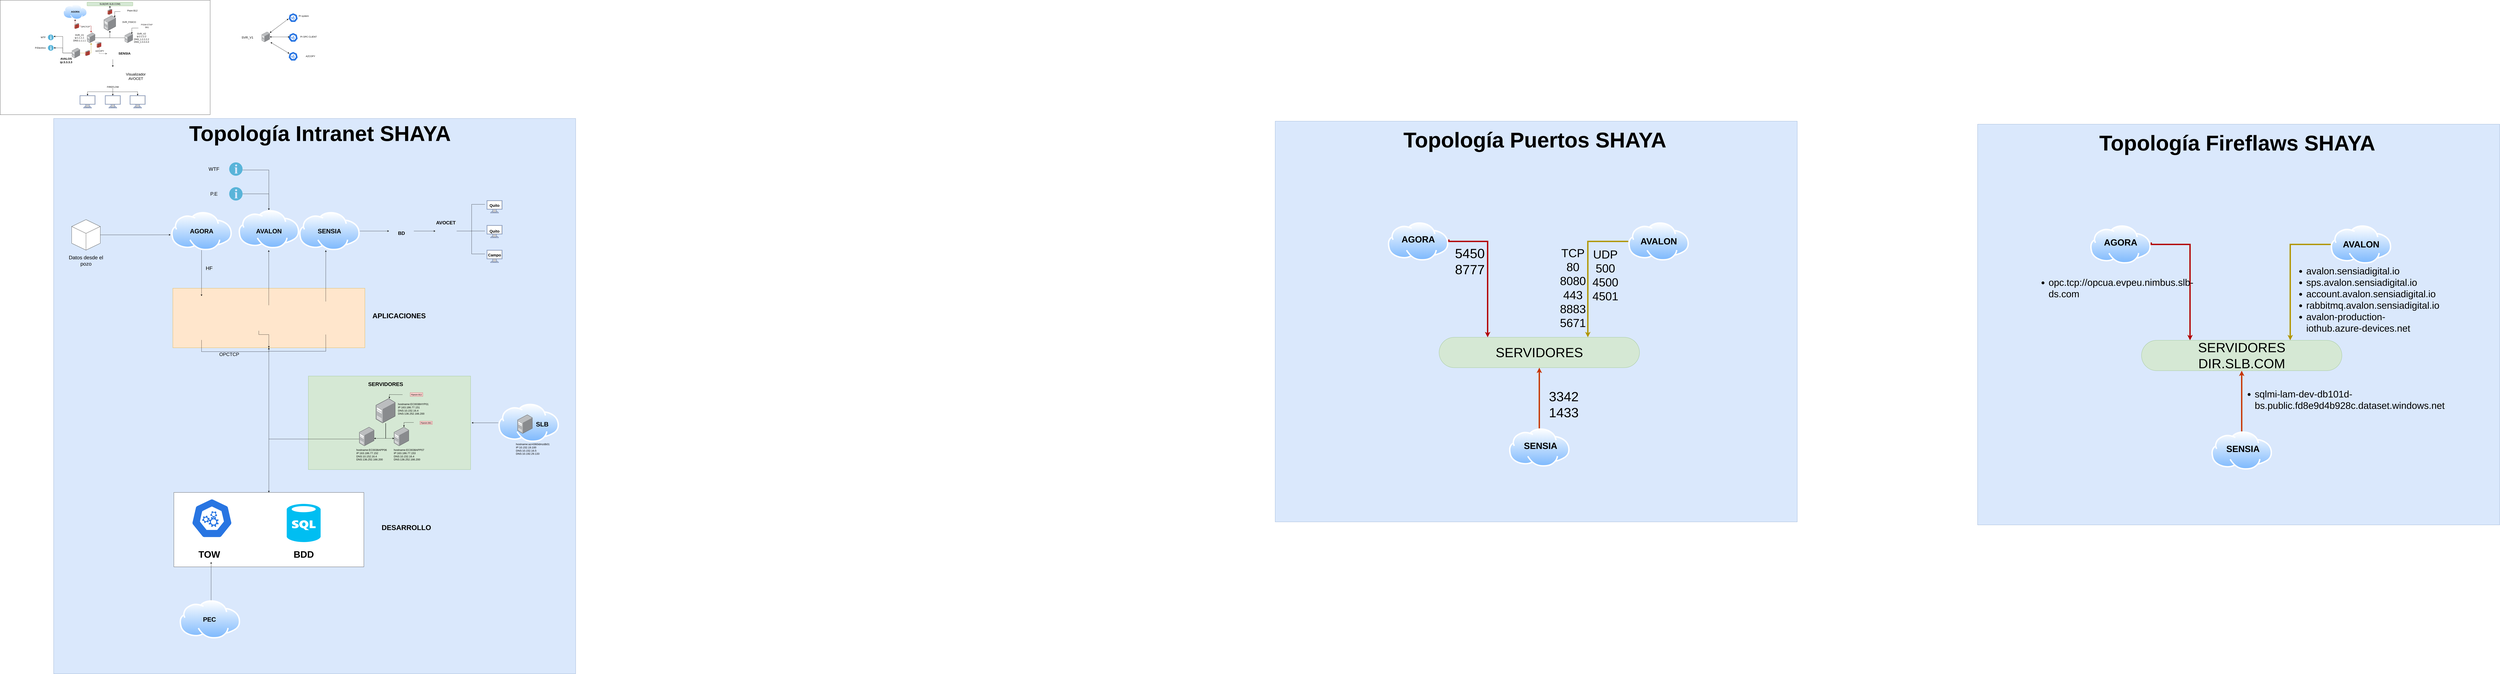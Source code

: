 <mxfile version="26.0.5">
  <diagram name="Page-1" id="am8pxdbbcNvz-yb-qvFi">
    <mxGraphModel dx="2246" dy="1306" grid="1" gridSize="10" guides="1" tooltips="1" connect="1" arrows="1" fold="1" page="1" pageScale="1" pageWidth="3300" pageHeight="4681" math="0" shadow="0">
      <root>
        <mxCell id="0" />
        <mxCell id="1" parent="0" />
        <mxCell id="OW2uP8YpIRxtxsNKAFUY-72" value="" style="whiteSpace=wrap;html=1;" parent="1" vertex="1">
          <mxGeometry x="10" y="10" width="1100" height="600" as="geometry" />
        </mxCell>
        <mxCell id="OW2uP8YpIRxtxsNKAFUY-74" value="SLB(DIR.SLB.COM)" style="rounded=1;whiteSpace=wrap;html=1;fillColor=#d5e8d4;strokeColor=#82b366;" parent="1" vertex="1">
          <mxGeometry x="465" y="20" width="240" height="20" as="geometry" />
        </mxCell>
        <mxCell id="OW2uP8YpIRxtxsNKAFUY-75" value="" style="edgeStyle=orthogonalEdgeStyle;rounded=0;orthogonalLoop=1;jettySize=auto;html=1;" parent="1" source="OW2uP8YpIRxtxsNKAFUY-76" target="OW2uP8YpIRxtxsNKAFUY-74" edge="1">
          <mxGeometry relative="1" as="geometry" />
        </mxCell>
        <mxCell id="OW2uP8YpIRxtxsNKAFUY-76" value="" style="image;points=[];aspect=fixed;html=1;align=center;shadow=0;dashed=0;image=img/lib/allied_telesis/computer_and_terminals/Server_Desktop.svg;" parent="1" vertex="1">
          <mxGeometry x="553" y="90" width="63.11" height="80" as="geometry" />
        </mxCell>
        <mxCell id="OW2uP8YpIRxtxsNKAFUY-77" value="SVR_FISICO" style="text;html=1;align=center;verticalAlign=middle;resizable=0;points=[];autosize=1;strokeColor=none;fillColor=none;" parent="1" vertex="1">
          <mxGeometry x="640" y="110" width="90" height="30" as="geometry" />
        </mxCell>
        <mxCell id="OW2uP8YpIRxtxsNKAFUY-78" value="" style="edgeStyle=orthogonalEdgeStyle;rounded=0;orthogonalLoop=1;jettySize=auto;html=1;" parent="1" source="OW2uP8YpIRxtxsNKAFUY-79" target="OW2uP8YpIRxtxsNKAFUY-76" edge="1">
          <mxGeometry relative="1" as="geometry" />
        </mxCell>
        <mxCell id="OW2uP8YpIRxtxsNKAFUY-79" value="" style="image;points=[];aspect=fixed;html=1;align=center;shadow=0;dashed=0;image=img/lib/allied_telesis/computer_and_terminals/Server_Desktop.svg;" parent="1" vertex="1">
          <mxGeometry x="662.4" y="180" width="42.6" height="54" as="geometry" />
        </mxCell>
        <mxCell id="OW2uP8YpIRxtxsNKAFUY-80" value="" style="edgeStyle=orthogonalEdgeStyle;rounded=0;orthogonalLoop=1;jettySize=auto;html=1;" parent="1" source="OW2uP8YpIRxtxsNKAFUY-84" target="OW2uP8YpIRxtxsNKAFUY-76" edge="1">
          <mxGeometry relative="1" as="geometry" />
        </mxCell>
        <mxCell id="OW2uP8YpIRxtxsNKAFUY-81" style="edgeStyle=orthogonalEdgeStyle;rounded=0;orthogonalLoop=1;jettySize=auto;html=1;entryX=0;entryY=0.5;entryDx=0;entryDy=0;fillColor=#f5f5f5;gradientColor=#b3b3b3;strokeColor=#666666;" parent="1" source="OW2uP8YpIRxtxsNKAFUY-84" target="OW2uP8YpIRxtxsNKAFUY-95" edge="1">
          <mxGeometry relative="1" as="geometry">
            <Array as="points">
              <mxPoint x="529" y="230" />
              <mxPoint x="529" y="290" />
            </Array>
          </mxGeometry>
        </mxCell>
        <mxCell id="OW2uP8YpIRxtxsNKAFUY-82" value="AZCOPY" style="edgeLabel;html=1;align=center;verticalAlign=middle;resizable=0;points=[];" parent="OW2uP8YpIRxtxsNKAFUY-81" vertex="1" connectable="0">
          <mxGeometry x="0.042" y="2" relative="1" as="geometry">
            <mxPoint y="3" as="offset" />
          </mxGeometry>
        </mxCell>
        <mxCell id="OW2uP8YpIRxtxsNKAFUY-83" style="edgeStyle=orthogonalEdgeStyle;rounded=0;orthogonalLoop=1;jettySize=auto;html=1;entryX=0.5;entryY=1;entryDx=0;entryDy=0;fontColor=light-dark(#f11e1e, #ededed);" parent="1" source="OW2uP8YpIRxtxsNKAFUY-84" target="OW2uP8YpIRxtxsNKAFUY-89" edge="1">
          <mxGeometry relative="1" as="geometry" />
        </mxCell>
        <mxCell id="OW2uP8YpIRxtxsNKAFUY-84" value="" style="image;points=[];aspect=fixed;html=1;align=center;shadow=0;dashed=0;image=img/lib/allied_telesis/computer_and_terminals/Server_Desktop.svg;direction=east;" parent="1" vertex="1">
          <mxGeometry x="465" y="180" width="42.6" height="54" as="geometry" />
        </mxCell>
        <mxCell id="OW2uP8YpIRxtxsNKAFUY-85" value="SVR_V1&lt;div&gt;ip:1.1.1.1&lt;/div&gt;&lt;div&gt;DNS:1.1.1.1&lt;/div&gt;" style="text;html=1;align=center;verticalAlign=middle;resizable=0;points=[];autosize=1;strokeColor=none;fillColor=none;" parent="1" vertex="1">
          <mxGeometry x="380.32" y="177" width="90" height="60" as="geometry" />
        </mxCell>
        <mxCell id="OW2uP8YpIRxtxsNKAFUY-86" value="SVR_V2&lt;div&gt;ip:2.2.2.2&lt;/div&gt;&lt;div&gt;DNS_1:2.2.2.2&lt;/div&gt;&lt;div&gt;DNS_1:3.3.3.3&lt;/div&gt;" style="text;html=1;align=center;verticalAlign=middle;resizable=0;points=[];autosize=1;strokeColor=none;fillColor=none;" parent="1" vertex="1">
          <mxGeometry x="700" y="172" width="100" height="70" as="geometry" />
        </mxCell>
        <mxCell id="OW2uP8YpIRxtxsNKAFUY-87" value="" style="edgeStyle=orthogonalEdgeStyle;rounded=0;orthogonalLoop=1;jettySize=auto;html=1;fillColor=#e51400;strokeColor=#B20000;" parent="1" source="OW2uP8YpIRxtxsNKAFUY-89" target="OW2uP8YpIRxtxsNKAFUY-84" edge="1">
          <mxGeometry relative="1" as="geometry" />
        </mxCell>
        <mxCell id="OW2uP8YpIRxtxsNKAFUY-88" value="OPCTCP" style="edgeLabel;html=1;align=center;verticalAlign=middle;resizable=0;points=[];" parent="OW2uP8YpIRxtxsNKAFUY-87" vertex="1" connectable="0">
          <mxGeometry x="0.145" y="-4" relative="1" as="geometry">
            <mxPoint as="offset" />
          </mxGeometry>
        </mxCell>
        <mxCell id="OW2uP8YpIRxtxsNKAFUY-89" value="&lt;div&gt;&lt;br&gt;&lt;/div&gt;" style="image;aspect=fixed;perimeter=ellipsePerimeter;html=1;align=center;shadow=0;dashed=0;spacingTop=3;image=img/lib/active_directory/internet_cloud.svg;" parent="1" vertex="1">
          <mxGeometry x="340" y="31.25" width="125" height="78.75" as="geometry" />
        </mxCell>
        <mxCell id="OW2uP8YpIRxtxsNKAFUY-90" value="&lt;b&gt;AGORA&lt;/b&gt;" style="text;html=1;align=center;verticalAlign=middle;resizable=0;points=[];autosize=1;strokeColor=none;fillColor=none;" parent="1" vertex="1">
          <mxGeometry x="367.5" y="55.63" width="70" height="30" as="geometry" />
        </mxCell>
        <mxCell id="OW2uP8YpIRxtxsNKAFUY-91" style="edgeStyle=orthogonalEdgeStyle;rounded=0;orthogonalLoop=1;jettySize=auto;html=1;fillColor=#e3c800;strokeColor=#B09500;" parent="1" source="OW2uP8YpIRxtxsNKAFUY-92" target="OW2uP8YpIRxtxsNKAFUY-84" edge="1">
          <mxGeometry relative="1" as="geometry" />
        </mxCell>
        <mxCell id="OW2uP8YpIRxtxsNKAFUY-92" value="" style="image;points=[];aspect=fixed;html=1;align=center;shadow=0;dashed=0;image=img/lib/allied_telesis/computer_and_terminals/Server_Desktop.svg;direction=east;" parent="1" vertex="1">
          <mxGeometry x="385.63" y="260" width="42.6" height="54" as="geometry" />
        </mxCell>
        <mxCell id="OW2uP8YpIRxtxsNKAFUY-93" value="AVALOS&lt;div&gt;ip:3.3.3.3&lt;/div&gt;" style="text;html=1;align=center;verticalAlign=middle;resizable=0;points=[];autosize=1;strokeColor=none;fillColor=none;fontSize=15;fontStyle=1" parent="1" vertex="1">
          <mxGeometry x="310" y="300" width="90" height="50" as="geometry" />
        </mxCell>
        <mxCell id="OW2uP8YpIRxtxsNKAFUY-94" value="" style="edgeStyle=orthogonalEdgeStyle;rounded=0;orthogonalLoop=1;jettySize=auto;html=1;" parent="1" source="OW2uP8YpIRxtxsNKAFUY-95" target="OW2uP8YpIRxtxsNKAFUY-98" edge="1">
          <mxGeometry relative="1" as="geometry" />
        </mxCell>
        <mxCell id="OW2uP8YpIRxtxsNKAFUY-95" value="" style="shape=image;html=1;verticalAlign=top;verticalLabelPosition=bottom;labelBackgroundColor=#ffffff;imageAspect=0;aspect=fixed;image=https://cdn2.iconfinder.com/data/icons/whcompare-isometric-web-hosting-servers/50/database-128.png" parent="1" vertex="1">
          <mxGeometry x="570" y="260" width="60" height="60" as="geometry" />
        </mxCell>
        <mxCell id="OW2uP8YpIRxtxsNKAFUY-96" value="" style="edgeStyle=orthogonalEdgeStyle;rounded=0;orthogonalLoop=1;jettySize=auto;html=1;" parent="1" source="OW2uP8YpIRxtxsNKAFUY-98" target="OW2uP8YpIRxtxsNKAFUY-101" edge="1">
          <mxGeometry relative="1" as="geometry" />
        </mxCell>
        <mxCell id="OW2uP8YpIRxtxsNKAFUY-97" style="edgeStyle=orthogonalEdgeStyle;rounded=0;orthogonalLoop=1;jettySize=auto;html=1;exitX=0.5;exitY=1;exitDx=0;exitDy=0;" parent="1" source="OW2uP8YpIRxtxsNKAFUY-98" target="OW2uP8YpIRxtxsNKAFUY-100" edge="1">
          <mxGeometry relative="1" as="geometry" />
        </mxCell>
        <mxCell id="OW2uP8YpIRxtxsNKAFUY-98" value="" style="shape=image;html=1;verticalAlign=top;verticalLabelPosition=bottom;labelBackgroundColor=#ffffff;imageAspect=0;aspect=fixed;image=https://cdn4.iconfinder.com/data/icons/48-bubbles/48/24.TV-128.png;dashed=1;" parent="1" vertex="1">
          <mxGeometry x="545" y="360" width="110" height="110" as="geometry" />
        </mxCell>
        <mxCell id="OW2uP8YpIRxtxsNKAFUY-99" value="&lt;font style=&quot;font-size: 19px;&quot;&gt;Visualizador&lt;br&gt;AVOCET&lt;/font&gt;" style="text;html=1;align=center;verticalAlign=middle;resizable=0;points=[];autosize=1;strokeColor=none;fillColor=none;" parent="1" vertex="1">
          <mxGeometry x="655" y="380" width="130" height="60" as="geometry" />
        </mxCell>
        <mxCell id="OW2uP8YpIRxtxsNKAFUY-100" value="" style="fontColor=#0066CC;verticalAlign=top;verticalLabelPosition=bottom;labelPosition=center;align=center;html=1;outlineConnect=0;fillColor=#CCCCCC;strokeColor=#6881B3;gradientColor=none;gradientDirection=north;strokeWidth=2;shape=mxgraph.networks.monitor;" parent="1" vertex="1">
          <mxGeometry x="427.6" y="510" width="80" height="65" as="geometry" />
        </mxCell>
        <mxCell id="OW2uP8YpIRxtxsNKAFUY-101" value="" style="fontColor=#0066CC;verticalAlign=top;verticalLabelPosition=bottom;labelPosition=center;align=center;html=1;outlineConnect=0;fillColor=#CCCCCC;strokeColor=#6881B3;gradientColor=none;gradientDirection=north;strokeWidth=2;shape=mxgraph.networks.monitor;" parent="1" vertex="1">
          <mxGeometry x="560" y="510" width="80" height="65" as="geometry" />
        </mxCell>
        <mxCell id="OW2uP8YpIRxtxsNKAFUY-102" value="" style="fontColor=#0066CC;verticalAlign=top;verticalLabelPosition=bottom;labelPosition=center;align=center;html=1;outlineConnect=0;fillColor=#CCCCCC;strokeColor=#6881B3;gradientColor=none;gradientDirection=north;strokeWidth=2;shape=mxgraph.networks.monitor;" parent="1" vertex="1">
          <mxGeometry x="690" y="510" width="80" height="65" as="geometry" />
        </mxCell>
        <mxCell id="OW2uP8YpIRxtxsNKAFUY-103" style="edgeStyle=orthogonalEdgeStyle;rounded=0;orthogonalLoop=1;jettySize=auto;html=1;entryX=0.5;entryY=0;entryDx=0;entryDy=0;entryPerimeter=0;" parent="1" target="OW2uP8YpIRxtxsNKAFUY-102" edge="1">
          <mxGeometry relative="1" as="geometry">
            <mxPoint x="600" y="490" as="sourcePoint" />
          </mxGeometry>
        </mxCell>
        <mxCell id="OW2uP8YpIRxtxsNKAFUY-104" value="SENSIA" style="text;html=1;align=center;verticalAlign=middle;resizable=0;points=[];autosize=1;strokeColor=none;fillColor=none;fontSize=17;fontStyle=1" parent="1" vertex="1">
          <mxGeometry x="616.11" y="275" width="90" height="30" as="geometry" />
        </mxCell>
        <mxCell id="OW2uP8YpIRxtxsNKAFUY-105" value="" style="shape=image;html=1;verticalAlign=top;verticalLabelPosition=bottom;labelBackgroundColor=#ffffff;imageAspect=0;aspect=fixed;image=https://cdn4.iconfinder.com/data/icons/PixeloPhilia_2/PNG/license.png" parent="1" vertex="1">
          <mxGeometry x="640" y="53.63" width="32" height="32" as="geometry" />
        </mxCell>
        <mxCell id="OW2uP8YpIRxtxsNKAFUY-106" style="edgeStyle=orthogonalEdgeStyle;rounded=0;orthogonalLoop=1;jettySize=auto;html=1;entryX=0.903;entryY=0.125;entryDx=0;entryDy=0;entryPerimeter=0;" parent="1" source="OW2uP8YpIRxtxsNKAFUY-105" target="OW2uP8YpIRxtxsNKAFUY-76" edge="1">
          <mxGeometry relative="1" as="geometry" />
        </mxCell>
        <mxCell id="OW2uP8YpIRxtxsNKAFUY-107" value="Pisim B12" style="text;html=1;align=center;verticalAlign=middle;resizable=0;points=[];autosize=1;strokeColor=none;fillColor=none;" parent="1" vertex="1">
          <mxGeometry x="662.4" y="50" width="80" height="30" as="geometry" />
        </mxCell>
        <mxCell id="OW2uP8YpIRxtxsNKAFUY-108" value="" style="shape=image;html=1;verticalAlign=top;verticalLabelPosition=bottom;labelBackgroundColor=#ffffff;imageAspect=0;aspect=fixed;image=https://cdn4.iconfinder.com/data/icons/PixeloPhilia_2/PNG/license.png" parent="1" vertex="1">
          <mxGeometry x="734" y="140" width="32" height="32" as="geometry" />
        </mxCell>
        <mxCell id="OW2uP8YpIRxtxsNKAFUY-109" style="edgeStyle=orthogonalEdgeStyle;rounded=0;orthogonalLoop=1;jettySize=auto;html=1;entryX=0.876;entryY=0.125;entryDx=0;entryDy=0;entryPerimeter=0;" parent="1" source="OW2uP8YpIRxtxsNKAFUY-108" target="OW2uP8YpIRxtxsNKAFUY-79" edge="1">
          <mxGeometry relative="1" as="geometry" />
        </mxCell>
        <mxCell id="OW2uP8YpIRxtxsNKAFUY-110" value="&lt;span lang=&quot;ES-EC&quot; style=&quot;color: rgb(35, 31, 32);&quot;&gt;PISIM ETAP&amp;nbsp;&lt;/span&gt;&lt;div&gt;&lt;span lang=&quot;ES-EC&quot; style=&quot;color: rgb(35, 31, 32);&quot;&gt;B61&lt;/span&gt;&lt;/div&gt;" style="text;html=1;align=center;verticalAlign=middle;resizable=0;points=[];autosize=1;strokeColor=none;fillColor=none;fontSize=11;" parent="1" vertex="1">
          <mxGeometry x="734" y="125.31" width="90" height="40" as="geometry" />
        </mxCell>
        <mxCell id="OW2uP8YpIRxtxsNKAFUY-111" value="" style="image;sketch=0;aspect=fixed;html=1;points=[];align=center;fontSize=12;image=img/lib/mscae/Info.svg;" parent="1" vertex="1">
          <mxGeometry x="260" y="245" width="30" height="30" as="geometry" />
        </mxCell>
        <mxCell id="OW2uP8YpIRxtxsNKAFUY-112" value="" style="image;sketch=0;aspect=fixed;html=1;points=[];align=center;fontSize=12;image=img/lib/mscae/Info.svg;" parent="1" vertex="1">
          <mxGeometry x="260" y="190" width="30" height="30" as="geometry" />
        </mxCell>
        <mxCell id="OW2uP8YpIRxtxsNKAFUY-113" value="WTF" style="text;html=1;align=center;verticalAlign=middle;resizable=0;points=[];autosize=1;strokeColor=none;fillColor=none;" parent="1" vertex="1">
          <mxGeometry x="210" y="190" width="50" height="30" as="geometry" />
        </mxCell>
        <mxCell id="OW2uP8YpIRxtxsNKAFUY-114" value="P.Electrico" style="text;html=1;align=center;verticalAlign=middle;resizable=0;points=[];autosize=1;strokeColor=none;fillColor=none;" parent="1" vertex="1">
          <mxGeometry x="180" y="245" width="80" height="30" as="geometry" />
        </mxCell>
        <mxCell id="OW2uP8YpIRxtxsNKAFUY-115" style="edgeStyle=orthogonalEdgeStyle;rounded=0;orthogonalLoop=1;jettySize=auto;html=1;entryX=1;entryY=0.333;entryDx=0;entryDy=0;entryPerimeter=0;exitX=0.056;exitY=0.494;exitDx=0;exitDy=0;exitPerimeter=0;" parent="1" source="OW2uP8YpIRxtxsNKAFUY-92" target="OW2uP8YpIRxtxsNKAFUY-112" edge="1">
          <mxGeometry relative="1" as="geometry" />
        </mxCell>
        <mxCell id="OW2uP8YpIRxtxsNKAFUY-116" style="edgeStyle=orthogonalEdgeStyle;rounded=0;orthogonalLoop=1;jettySize=auto;html=1;entryX=1.022;entryY=0.5;entryDx=0;entryDy=0;entryPerimeter=0;" parent="1" source="OW2uP8YpIRxtxsNKAFUY-92" target="OW2uP8YpIRxtxsNKAFUY-111" edge="1">
          <mxGeometry relative="1" as="geometry" />
        </mxCell>
        <mxCell id="OW2uP8YpIRxtxsNKAFUY-123" value="" style="image;html=1;image=img/lib/clip_art/networking/Firewall_02_128x128.png" parent="1" vertex="1">
          <mxGeometry x="567.28" y="55.63" width="34.56" height="30.63" as="geometry" />
        </mxCell>
        <mxCell id="OW2uP8YpIRxtxsNKAFUY-125" value="" style="image;html=1;image=img/lib/clip_art/networking/Firewall_02_128x128.png" parent="1" vertex="1">
          <mxGeometry x="393.67" y="130" width="34.56" height="30.63" as="geometry" />
        </mxCell>
        <mxCell id="OW2uP8YpIRxtxsNKAFUY-126" value="" style="image;html=1;image=img/lib/clip_art/networking/Firewall_02_128x128.png" parent="1" vertex="1">
          <mxGeometry x="510.44" y="229.37" width="34.56" height="30.63" as="geometry" />
        </mxCell>
        <mxCell id="OW2uP8YpIRxtxsNKAFUY-127" value="" style="image;html=1;image=img/lib/clip_art/networking/Firewall_02_128x128.png" parent="1" vertex="1">
          <mxGeometry x="450.32" y="271.68" width="34.56" height="30.63" as="geometry" />
        </mxCell>
        <mxCell id="OW2uP8YpIRxtxsNKAFUY-136" value="" style="image;points=[];aspect=fixed;html=1;align=center;shadow=0;dashed=0;image=img/lib/allied_telesis/computer_and_terminals/Server_Desktop.svg;direction=east;" parent="1" vertex="1">
          <mxGeometry x="1380" y="175.37" width="42.6" height="54" as="geometry" />
        </mxCell>
        <mxCell id="OW2uP8YpIRxtxsNKAFUY-138" value="" style="aspect=fixed;sketch=0;html=1;dashed=0;whitespace=wrap;verticalLabelPosition=bottom;verticalAlign=top;fillColor=#2875E2;strokeColor=#ffffff;points=[[0.005,0.63,0],[0.1,0.2,0],[0.9,0.2,0],[0.5,0,0],[0.995,0.63,0],[0.72,0.99,0],[0.5,1,0],[0.28,0.99,0]];shape=mxgraph.kubernetes.icon2;prIcon=api" parent="1" vertex="1">
          <mxGeometry x="1520" y="77.31" width="50" height="48" as="geometry" />
        </mxCell>
        <mxCell id="OW2uP8YpIRxtxsNKAFUY-139" value="" style="aspect=fixed;sketch=0;html=1;dashed=0;whitespace=wrap;verticalLabelPosition=bottom;verticalAlign=top;fillColor=#2875E2;strokeColor=#ffffff;points=[[0.005,0.63,0],[0.1,0.2,0],[0.9,0.2,0],[0.5,0,0],[0.995,0.63,0],[0.72,0.99,0],[0.5,1,0],[0.28,0.99,0]];shape=mxgraph.kubernetes.icon2;prIcon=api" parent="1" vertex="1">
          <mxGeometry x="1520" y="181" width="50" height="48" as="geometry" />
        </mxCell>
        <mxCell id="OW2uP8YpIRxtxsNKAFUY-140" value="" style="aspect=fixed;sketch=0;html=1;dashed=0;whitespace=wrap;verticalLabelPosition=bottom;verticalAlign=top;fillColor=#2875E2;strokeColor=#ffffff;points=[[0.005,0.63,0],[0.1,0.2,0],[0.9,0.2,0],[0.5,0,0],[0.995,0.63,0],[0.72,0.99,0],[0.5,1,0],[0.28,0.99,0]];shape=mxgraph.kubernetes.icon2;prIcon=api" parent="1" vertex="1">
          <mxGeometry x="1520" y="280" width="50" height="48" as="geometry" />
        </mxCell>
        <mxCell id="OW2uP8YpIRxtxsNKAFUY-141" value="" style="endArrow=classic;startArrow=classic;html=1;rounded=0;entryX=0.005;entryY=0.63;entryDx=0;entryDy=0;entryPerimeter=0;" parent="1" target="OW2uP8YpIRxtxsNKAFUY-138" edge="1">
          <mxGeometry width="50" height="50" relative="1" as="geometry">
            <mxPoint x="1422.6" y="181" as="sourcePoint" />
            <mxPoint x="1472.6" y="131" as="targetPoint" />
          </mxGeometry>
        </mxCell>
        <mxCell id="OW2uP8YpIRxtxsNKAFUY-142" value="" style="endArrow=classic;startArrow=classic;html=1;rounded=0;entryX=0.13;entryY=0.452;entryDx=0;entryDy=0;entryPerimeter=0;" parent="1" source="OW2uP8YpIRxtxsNKAFUY-136" target="OW2uP8YpIRxtxsNKAFUY-139" edge="1">
          <mxGeometry width="50" height="50" relative="1" as="geometry">
            <mxPoint x="1432.6" y="191" as="sourcePoint" />
            <mxPoint x="1530" y="118" as="targetPoint" />
          </mxGeometry>
        </mxCell>
        <mxCell id="OW2uP8YpIRxtxsNKAFUY-143" value="" style="endArrow=classic;startArrow=classic;html=1;rounded=0;entryX=0.1;entryY=0.2;entryDx=0;entryDy=0;entryPerimeter=0;exitX=1.088;exitY=1.024;exitDx=0;exitDy=0;exitPerimeter=0;" parent="1" source="OW2uP8YpIRxtxsNKAFUY-136" target="OW2uP8YpIRxtxsNKAFUY-140" edge="1">
          <mxGeometry width="50" height="50" relative="1" as="geometry">
            <mxPoint x="1433" y="212" as="sourcePoint" />
            <mxPoint x="1537" y="213" as="targetPoint" />
            <Array as="points" />
          </mxGeometry>
        </mxCell>
        <mxCell id="OW2uP8YpIRxtxsNKAFUY-144" value="PI system" style="text;html=1;align=center;verticalAlign=middle;resizable=0;points=[];autosize=1;strokeColor=none;fillColor=none;" parent="1" vertex="1">
          <mxGeometry x="1560" y="78" width="80" height="30" as="geometry" />
        </mxCell>
        <mxCell id="OW2uP8YpIRxtxsNKAFUY-145" value="PI OPC CLIENT" style="text;html=1;align=center;verticalAlign=middle;resizable=0;points=[];autosize=1;strokeColor=none;fillColor=none;" parent="1" vertex="1">
          <mxGeometry x="1570" y="187.37" width="110" height="30" as="geometry" />
        </mxCell>
        <mxCell id="OW2uP8YpIRxtxsNKAFUY-146" value="AZCOPY" style="text;html=1;align=center;verticalAlign=middle;resizable=0;points=[];autosize=1;strokeColor=none;fillColor=none;" parent="1" vertex="1">
          <mxGeometry x="1600" y="289" width="70" height="30" as="geometry" />
        </mxCell>
        <mxCell id="OW2uP8YpIRxtxsNKAFUY-147" value="&lt;font style=&quot;font-size: 16px;&quot;&gt;SVR_V1&lt;/font&gt;" style="text;html=1;align=center;verticalAlign=middle;resizable=0;points=[];autosize=1;strokeColor=none;fillColor=none;" parent="1" vertex="1">
          <mxGeometry x="1265" y="190" width="80" height="30" as="geometry" />
        </mxCell>
        <mxCell id="OW2uP8YpIRxtxsNKAFUY-148" value="FIREFLOW" style="text;html=1;align=center;verticalAlign=middle;resizable=0;points=[];autosize=1;strokeColor=none;fillColor=none;" parent="1" vertex="1">
          <mxGeometry x="555" y="450" width="90" height="30" as="geometry" />
        </mxCell>
        <mxCell id="-UCid0gCiVKbw2vanVbq-74" value="" style="whiteSpace=wrap;html=1;fillColor=#dae8fc;strokeColor=#6c8ebf;" parent="1" vertex="1">
          <mxGeometry x="290" y="630" width="2735.12" height="2910" as="geometry" />
        </mxCell>
        <mxCell id="-UCid0gCiVKbw2vanVbq-75" value="" style="whiteSpace=wrap;html=1;fillColor=#d5e8d4;strokeColor=#82b366;" parent="1" vertex="1">
          <mxGeometry x="1624.53" y="1980.01" width="850" height="490" as="geometry" />
        </mxCell>
        <mxCell id="-UCid0gCiVKbw2vanVbq-76" value="SERVIDORES" style="text;html=1;align=center;verticalAlign=middle;resizable=0;points=[];autosize=1;strokeColor=none;fillColor=none;fontSize=28;fontStyle=1" parent="1" vertex="1">
          <mxGeometry x="1924.05" y="1996.71" width="210" height="50" as="geometry" />
        </mxCell>
        <mxCell id="-UCid0gCiVKbw2vanVbq-77" style="edgeStyle=orthogonalEdgeStyle;rounded=0;orthogonalLoop=1;jettySize=auto;html=1;entryX=0.992;entryY=0.592;entryDx=0;entryDy=0;entryPerimeter=0;" parent="1" target="-UCid0gCiVKbw2vanVbq-81" edge="1">
          <mxGeometry relative="1" as="geometry">
            <mxPoint x="2030.14" y="2226.71" as="sourcePoint" />
            <mxPoint x="1970.173" y="2303.61" as="targetPoint" />
            <Array as="points">
              <mxPoint x="2030.05" y="2306.71" />
              <mxPoint x="1969.05" y="2306.71" />
            </Array>
          </mxGeometry>
        </mxCell>
        <mxCell id="-UCid0gCiVKbw2vanVbq-78" value="" style="image;points=[];aspect=fixed;html=1;align=center;shadow=0;dashed=0;image=img/lib/allied_telesis/computer_and_terminals/Server_Desktop.svg;" parent="1" vertex="1">
          <mxGeometry x="1977.77" y="2096.71" width="102.56" height="130" as="geometry" />
        </mxCell>
        <mxCell id="-UCid0gCiVKbw2vanVbq-79" style="edgeStyle=orthogonalEdgeStyle;rounded=0;orthogonalLoop=1;jettySize=auto;html=1;" parent="1" source="-UCid0gCiVKbw2vanVbq-81" target="-UCid0gCiVKbw2vanVbq-94" edge="1">
          <mxGeometry relative="1" as="geometry">
            <Array as="points">
              <mxPoint x="1417.53" y="2310" />
            </Array>
          </mxGeometry>
        </mxCell>
        <mxCell id="-UCid0gCiVKbw2vanVbq-80" style="edgeStyle=orthogonalEdgeStyle;rounded=0;orthogonalLoop=1;jettySize=auto;html=1;entryX=0.5;entryY=0;entryDx=0;entryDy=0;" parent="1" source="-UCid0gCiVKbw2vanVbq-81" target="-UCid0gCiVKbw2vanVbq-124" edge="1">
          <mxGeometry relative="1" as="geometry">
            <Array as="points">
              <mxPoint x="1418" y="2310" />
            </Array>
          </mxGeometry>
        </mxCell>
        <mxCell id="-UCid0gCiVKbw2vanVbq-81" value="" style="image;points=[];aspect=fixed;html=1;align=center;shadow=0;dashed=0;image=img/lib/allied_telesis/computer_and_terminals/Server_Desktop.svg;" parent="1" vertex="1">
          <mxGeometry x="1890.73" y="2246.71" width="78.89" height="100" as="geometry" />
        </mxCell>
        <mxCell id="-UCid0gCiVKbw2vanVbq-82" value="" style="image;points=[];aspect=fixed;html=1;align=center;shadow=0;dashed=0;image=img/lib/allied_telesis/computer_and_terminals/Server_Desktop.svg;" parent="1" vertex="1">
          <mxGeometry x="2072.73" y="2246.71" width="78.89" height="100" as="geometry" />
        </mxCell>
        <mxCell id="-UCid0gCiVKbw2vanVbq-84" value="hostname:EC0038APP06&lt;div&gt;IP:163.186.77.152&lt;/div&gt;&lt;div&gt;DNS:10.152.16.4&lt;/div&gt;&lt;div&gt;DNS:136.252.166.200&lt;/div&gt;" style="text;html=1;align=left;verticalAlign=middle;whiteSpace=wrap;rounded=0;fontSize=14;" parent="1" vertex="1">
          <mxGeometry x="1874.49" y="2376.71" width="60" height="30" as="geometry" />
        </mxCell>
        <mxCell id="-UCid0gCiVKbw2vanVbq-85" value="hostname:EC0038APP07&lt;div&gt;IP:163.186.77.153&lt;/div&gt;&lt;div&gt;DNS:10.152.16.4&lt;/div&gt;&lt;div&gt;DNS:136.252.166.200&lt;/div&gt;" style="text;html=1;align=left;verticalAlign=middle;whiteSpace=wrap;rounded=0;fontSize=14;" parent="1" vertex="1">
          <mxGeometry x="2070.16" y="2376.71" width="60" height="30" as="geometry" />
        </mxCell>
        <mxCell id="-UCid0gCiVKbw2vanVbq-86" value="hostname:EC0038HYP01&lt;div&gt;IP:163.186.77.151&lt;/div&gt;&lt;div&gt;DNS:10.152.16.4&lt;/div&gt;&lt;div&gt;DNS:136.252.166.200&lt;/div&gt;" style="text;html=1;align=left;verticalAlign=middle;whiteSpace=wrap;rounded=0;fontSize=14;strokeWidth=20;" parent="1" vertex="1">
          <mxGeometry x="2091.62" y="2136.71" width="60" height="30" as="geometry" />
        </mxCell>
        <mxCell id="-UCid0gCiVKbw2vanVbq-87" style="edgeStyle=orthogonalEdgeStyle;rounded=0;orthogonalLoop=1;jettySize=auto;html=1;" parent="1" source="-UCid0gCiVKbw2vanVbq-78" edge="1">
          <mxGeometry relative="1" as="geometry">
            <mxPoint x="2074.05" y="2306.71" as="targetPoint" />
            <Array as="points">
              <mxPoint x="2028.77" y="2306.71" />
            </Array>
          </mxGeometry>
        </mxCell>
        <mxCell id="-UCid0gCiVKbw2vanVbq-88" value="" style="shape=image;verticalLabelPosition=bottom;labelBackgroundColor=default;verticalAlign=top;aspect=fixed;imageAspect=0;image=https://www.petroleumsoftwares.com/wp-content/uploads/edd/2020/07/Schlumberger-PIPESIM-e1594941745297.png;" parent="1" vertex="1">
          <mxGeometry x="2176.65" y="2206.71" width="32.4" height="33.18" as="geometry" />
        </mxCell>
        <mxCell id="-UCid0gCiVKbw2vanVbq-89" value="" style="shape=image;verticalLabelPosition=bottom;labelBackgroundColor=default;verticalAlign=top;aspect=fixed;imageAspect=0;image=https://www.petroleumsoftwares.com/wp-content/uploads/edd/2020/07/Schlumberger-PIPESIM-e1594941745297.png;" parent="1" vertex="1">
          <mxGeometry x="2118.05" y="2056.71" width="40" height="40.96" as="geometry" />
        </mxCell>
        <mxCell id="-UCid0gCiVKbw2vanVbq-90" style="edgeStyle=orthogonalEdgeStyle;rounded=0;orthogonalLoop=1;jettySize=auto;html=1;entryX=0.695;entryY=0.007;entryDx=0;entryDy=0;entryPerimeter=0;" parent="1" source="-UCid0gCiVKbw2vanVbq-89" target="-UCid0gCiVKbw2vanVbq-78" edge="1">
          <mxGeometry relative="1" as="geometry" />
        </mxCell>
        <mxCell id="-UCid0gCiVKbw2vanVbq-91" style="edgeStyle=orthogonalEdgeStyle;rounded=0;orthogonalLoop=1;jettySize=auto;html=1;entryX=0.669;entryY=0.002;entryDx=0;entryDy=0;entryPerimeter=0;" parent="1" source="-UCid0gCiVKbw2vanVbq-88" target="-UCid0gCiVKbw2vanVbq-82" edge="1">
          <mxGeometry relative="1" as="geometry" />
        </mxCell>
        <mxCell id="-UCid0gCiVKbw2vanVbq-92" value="Pipesim B61" style="text;html=1;align=center;verticalAlign=middle;whiteSpace=wrap;rounded=0;fontSize=10;fillColor=#f8cecc;strokeColor=#b85450;" parent="1" vertex="1">
          <mxGeometry x="2209.05" y="2216.71" width="65" height="16.59" as="geometry" />
        </mxCell>
        <mxCell id="-UCid0gCiVKbw2vanVbq-93" value="Pipesim B12" style="text;html=1;align=center;verticalAlign=middle;whiteSpace=wrap;rounded=0;fontSize=10;fillColor=#f8cecc;strokeColor=#b85450;" parent="1" vertex="1">
          <mxGeometry x="2158.05" y="2066.71" width="66" height="20" as="geometry" />
        </mxCell>
        <mxCell id="-UCid0gCiVKbw2vanVbq-94" value="" style="whiteSpace=wrap;html=1;fillColor=#ffe6cc;strokeColor=#d79b00;" parent="1" vertex="1">
          <mxGeometry x="914.53" y="1520" width="1006.14" height="311.59" as="geometry" />
        </mxCell>
        <mxCell id="-UCid0gCiVKbw2vanVbq-95" style="edgeStyle=orthogonalEdgeStyle;rounded=0;orthogonalLoop=1;jettySize=auto;html=1;entryX=0.5;entryY=1;entryDx=0;entryDy=0;exitX=0.5;exitY=1;exitDx=0;exitDy=0;" parent="1" source="-UCid0gCiVKbw2vanVbq-96" target="-UCid0gCiVKbw2vanVbq-94" edge="1">
          <mxGeometry relative="1" as="geometry">
            <Array as="points">
              <mxPoint x="1064.53" y="1852" />
              <mxPoint x="1417.53" y="1852" />
            </Array>
          </mxGeometry>
        </mxCell>
        <mxCell id="-UCid0gCiVKbw2vanVbq-96" value="" style="shape=image;verticalLabelPosition=bottom;labelBackgroundColor=default;verticalAlign=top;aspect=fixed;imageAspect=0;image=https://signalx.ca/wp-content/uploads/2024/06/PISystem-Logo-3.png;" parent="1" vertex="1">
          <mxGeometry x="949.88" y="1560.8" width="230" height="230" as="geometry" />
        </mxCell>
        <mxCell id="-UCid0gCiVKbw2vanVbq-97" style="edgeStyle=orthogonalEdgeStyle;rounded=0;orthogonalLoop=1;jettySize=auto;html=1;exitX=0.5;exitY=1;exitDx=0;exitDy=0;" parent="1" source="-UCid0gCiVKbw2vanVbq-99" target="-UCid0gCiVKbw2vanVbq-94" edge="1">
          <mxGeometry relative="1" as="geometry" />
        </mxCell>
        <mxCell id="-UCid0gCiVKbw2vanVbq-98" style="edgeStyle=orthogonalEdgeStyle;rounded=0;orthogonalLoop=1;jettySize=auto;html=1;exitX=0.5;exitY=0;exitDx=0;exitDy=0;" parent="1" edge="1">
          <mxGeometry relative="1" as="geometry">
            <mxPoint x="1417" y="1320" as="targetPoint" />
            <mxPoint x="1417.18" y="1609.03" as="sourcePoint" />
            <Array as="points">
              <mxPoint x="1416.83" y="1450" />
              <mxPoint x="1416.83" y="1450" />
            </Array>
          </mxGeometry>
        </mxCell>
        <mxCell id="-UCid0gCiVKbw2vanVbq-99" value="" style="shape=image;verticalLabelPosition=bottom;labelBackgroundColor=default;verticalAlign=top;aspect=fixed;imageAspect=0;image=https://images.squarespace-cdn.com/content/v1/5f620200c392b43a63d7a05a/1605883703919-MRLUC145HZR4S76SIC2L/Mitacron-OSI-Soft-Partner.png;" parent="1" vertex="1">
          <mxGeometry x="1194.88" y="1609.03" width="340" height="133.53" as="geometry" />
        </mxCell>
        <mxCell id="-UCid0gCiVKbw2vanVbq-100" value="" style="shape=image;verticalLabelPosition=bottom;labelBackgroundColor=default;verticalAlign=top;aspect=fixed;imageAspect=0;image=https://miro.medium.com/v2/resize:fit:1400/1*FriGb1N8R13TLIZd6FQgDA.jpeg;" parent="1" vertex="1">
          <mxGeometry x="1561.88" y="1589.3" width="307.55" height="173" as="geometry" />
        </mxCell>
        <mxCell id="-UCid0gCiVKbw2vanVbq-101" style="edgeStyle=orthogonalEdgeStyle;rounded=0;orthogonalLoop=1;jettySize=auto;html=1;entryX=0.5;entryY=0;entryDx=0;entryDy=0;" parent="1" source="-UCid0gCiVKbw2vanVbq-102" target="-UCid0gCiVKbw2vanVbq-96" edge="1">
          <mxGeometry relative="1" as="geometry" />
        </mxCell>
        <mxCell id="-UCid0gCiVKbw2vanVbq-102" value="&lt;div&gt;&lt;br&gt;&lt;/div&gt;" style="image;aspect=fixed;perimeter=ellipsePerimeter;html=1;align=center;shadow=0;dashed=0;spacingTop=3;image=img/lib/active_directory/internet_cloud.svg;" parent="1" vertex="1">
          <mxGeometry x="906.15" y="1120" width="317.46" height="200" as="geometry" />
        </mxCell>
        <mxCell id="-UCid0gCiVKbw2vanVbq-103" value="AGORA" style="text;html=1;align=center;verticalAlign=middle;resizable=0;points=[];autosize=1;strokeColor=none;fillColor=none;fontSize=33;fontStyle=1" parent="1" vertex="1">
          <mxGeometry x="994.88" y="1195" width="140" height="50" as="geometry" />
        </mxCell>
        <mxCell id="-UCid0gCiVKbw2vanVbq-104" value="" style="html=1;whiteSpace=wrap;shape=isoCube2;backgroundOutline=1;isoAngle=15;" parent="1" vertex="1">
          <mxGeometry x="384.53" y="1160" width="150" height="160" as="geometry" />
        </mxCell>
        <mxCell id="-UCid0gCiVKbw2vanVbq-105" value="Datos desde el pozo" style="text;html=1;align=center;verticalAlign=middle;whiteSpace=wrap;rounded=0;fontSize=27;" parent="1" vertex="1">
          <mxGeometry x="340" y="1360" width="239.05" height="30" as="geometry" />
        </mxCell>
        <mxCell id="-UCid0gCiVKbw2vanVbq-106" style="edgeStyle=orthogonalEdgeStyle;rounded=0;orthogonalLoop=1;jettySize=auto;html=1;entryX=-0.011;entryY=0.599;entryDx=0;entryDy=0;entryPerimeter=0;" parent="1" source="-UCid0gCiVKbw2vanVbq-104" target="-UCid0gCiVKbw2vanVbq-102" edge="1">
          <mxGeometry relative="1" as="geometry" />
        </mxCell>
        <mxCell id="-UCid0gCiVKbw2vanVbq-107" value="HF" style="text;html=1;align=center;verticalAlign=middle;whiteSpace=wrap;rounded=0;fontSize=27;" parent="1" vertex="1">
          <mxGeometry x="1074.53" y="1400" width="60" height="30" as="geometry" />
        </mxCell>
        <mxCell id="-UCid0gCiVKbw2vanVbq-108" value="OPCTCP" style="text;html=1;align=center;verticalAlign=middle;whiteSpace=wrap;rounded=0;fontSize=25;" parent="1" vertex="1">
          <mxGeometry x="1179.88" y="1850" width="60" height="30" as="geometry" />
        </mxCell>
        <mxCell id="-UCid0gCiVKbw2vanVbq-109" style="edgeStyle=orthogonalEdgeStyle;rounded=0;orthogonalLoop=1;jettySize=auto;html=1;exitX=0.5;exitY=1;exitDx=0;exitDy=0;" parent="1" source="-UCid0gCiVKbw2vanVbq-94" target="-UCid0gCiVKbw2vanVbq-94" edge="1">
          <mxGeometry relative="1" as="geometry" />
        </mxCell>
        <mxCell id="-UCid0gCiVKbw2vanVbq-110" value="APLICACIONES" style="text;html=1;align=center;verticalAlign=middle;whiteSpace=wrap;rounded=0;fontSize=37;fontStyle=1" parent="1" vertex="1">
          <mxGeometry x="2070.16" y="1650" width="60" height="30" as="geometry" />
        </mxCell>
        <mxCell id="-UCid0gCiVKbw2vanVbq-111" value="&lt;div&gt;&lt;br&gt;&lt;/div&gt;" style="image;aspect=fixed;perimeter=ellipsePerimeter;html=1;align=center;shadow=0;dashed=0;spacingTop=3;image=img/lib/active_directory/internet_cloud.svg;" parent="1" vertex="1">
          <mxGeometry x="1258.87" y="1110" width="317.46" height="200" as="geometry" />
        </mxCell>
        <mxCell id="-UCid0gCiVKbw2vanVbq-112" value="AVALON" style="text;html=1;align=center;verticalAlign=middle;whiteSpace=wrap;rounded=0;fontSize=33;fontStyle=1" parent="1" vertex="1">
          <mxGeometry x="1387.6" y="1205" width="60" height="30" as="geometry" />
        </mxCell>
        <mxCell id="-UCid0gCiVKbw2vanVbq-113" style="edgeStyle=orthogonalEdgeStyle;rounded=0;orthogonalLoop=1;jettySize=auto;html=1;entryX=0.5;entryY=0;entryDx=0;entryDy=0;" parent="1" source="-UCid0gCiVKbw2vanVbq-114" target="-UCid0gCiVKbw2vanVbq-111" edge="1">
          <mxGeometry relative="1" as="geometry">
            <mxPoint x="1420" y="1030" as="targetPoint" />
            <Array as="points">
              <mxPoint x="1418" y="900" />
            </Array>
          </mxGeometry>
        </mxCell>
        <mxCell id="-UCid0gCiVKbw2vanVbq-114" value="" style="image;sketch=0;aspect=fixed;html=1;points=[];align=center;fontSize=12;image=img/lib/mscae/Info.svg;" parent="1" vertex="1">
          <mxGeometry x="1209.88" y="860" width="70" height="70" as="geometry" />
        </mxCell>
        <mxCell id="-UCid0gCiVKbw2vanVbq-115" style="edgeStyle=orthogonalEdgeStyle;rounded=0;orthogonalLoop=1;jettySize=auto;html=1;entryX=0.5;entryY=0;entryDx=0;entryDy=0;" parent="1" source="-UCid0gCiVKbw2vanVbq-116" target="-UCid0gCiVKbw2vanVbq-111" edge="1">
          <mxGeometry relative="1" as="geometry">
            <Array as="points">
              <mxPoint x="1418" y="1025" />
            </Array>
          </mxGeometry>
        </mxCell>
        <mxCell id="-UCid0gCiVKbw2vanVbq-116" value="" style="image;sketch=0;aspect=fixed;html=1;points=[];align=center;fontSize=12;image=img/lib/mscae/Info.svg;" parent="1" vertex="1">
          <mxGeometry x="1209.88" y="990" width="70" height="70" as="geometry" />
        </mxCell>
        <mxCell id="-UCid0gCiVKbw2vanVbq-117" value="WTF" style="text;html=1;align=center;verticalAlign=middle;whiteSpace=wrap;rounded=0;fontSize=26;" parent="1" vertex="1">
          <mxGeometry x="1100" y="880" width="60" height="30" as="geometry" />
        </mxCell>
        <mxCell id="-UCid0gCiVKbw2vanVbq-118" value="P.E" style="text;html=1;align=center;verticalAlign=middle;whiteSpace=wrap;rounded=0;fontSize=26;" parent="1" vertex="1">
          <mxGeometry x="1100" y="1010" width="60" height="30" as="geometry" />
        </mxCell>
        <mxCell id="-UCid0gCiVKbw2vanVbq-119" value="" style="shape=image;html=1;verticalAlign=top;verticalLabelPosition=bottom;labelBackgroundColor=#ffffff;imageAspect=0;aspect=fixed;image=https://cdn2.iconfinder.com/data/icons/whcompare-isometric-web-hosting-servers/50/database-128.png" parent="1" vertex="1">
          <mxGeometry x="2047.17" y="1155" width="130" height="130" as="geometry" />
        </mxCell>
        <mxCell id="-UCid0gCiVKbw2vanVbq-120" value="" style="shape=image;html=1;verticalAlign=top;verticalLabelPosition=bottom;labelBackgroundColor=#ffffff;imageAspect=0;aspect=fixed;image=https://cdn4.iconfinder.com/data/icons/48-bubbles/48/24.TV-128.png;dashed=1;" parent="1" vertex="1">
          <mxGeometry x="2290" y="1170" width="110" height="110" as="geometry" />
        </mxCell>
        <mxCell id="-UCid0gCiVKbw2vanVbq-121" value="BD" style="text;html=1;align=center;verticalAlign=middle;whiteSpace=wrap;rounded=0;fontSize=25;fontStyle=1" parent="1" vertex="1">
          <mxGeometry x="2083.69" y="1215" width="56.95" height="30" as="geometry" />
        </mxCell>
        <mxCell id="-UCid0gCiVKbw2vanVbq-122" value="AVOCET" style="text;html=1;align=center;verticalAlign=middle;whiteSpace=wrap;rounded=0;fontSize=25;fontStyle=1" parent="1" vertex="1">
          <mxGeometry x="2315" y="1160" width="60" height="30" as="geometry" />
        </mxCell>
        <mxCell id="-UCid0gCiVKbw2vanVbq-123" value="" style="endArrow=none;html=1;rounded=0;exitX=0.5;exitY=1;exitDx=0;exitDy=0;" parent="1" source="-UCid0gCiVKbw2vanVbq-100" edge="1">
          <mxGeometry width="50" height="50" relative="1" as="geometry">
            <mxPoint x="1450" y="1870" as="sourcePoint" />
            <mxPoint x="1418" y="1850" as="targetPoint" />
            <Array as="points">
              <mxPoint x="1716" y="1850" />
              <mxPoint x="1530" y="1850" />
            </Array>
          </mxGeometry>
        </mxCell>
        <mxCell id="-UCid0gCiVKbw2vanVbq-124" value="" style="whiteSpace=wrap;html=1;" parent="1" vertex="1">
          <mxGeometry x="919.87" y="2590" width="995.47" height="390" as="geometry" />
        </mxCell>
        <mxCell id="-UCid0gCiVKbw2vanVbq-125" value="DESARROLLO" style="text;html=1;align=center;verticalAlign=middle;whiteSpace=wrap;rounded=0;fontSize=37;fontStyle=1" parent="1" vertex="1">
          <mxGeometry x="2108.05" y="2760" width="60" height="30" as="geometry" />
        </mxCell>
        <mxCell id="-UCid0gCiVKbw2vanVbq-126" value="&lt;div&gt;&lt;br&gt;&lt;/div&gt;" style="image;aspect=fixed;perimeter=ellipsePerimeter;html=1;align=center;shadow=0;dashed=0;spacingTop=3;image=img/lib/active_directory/internet_cloud.svg;" parent="1" vertex="1">
          <mxGeometry x="949.88" y="3155" width="317.46" height="200" as="geometry" />
        </mxCell>
        <mxCell id="-UCid0gCiVKbw2vanVbq-127" value="PEC" style="text;html=1;align=center;verticalAlign=middle;resizable=0;points=[];autosize=1;strokeColor=none;fillColor=none;fontSize=33;fontStyle=1" parent="1" vertex="1">
          <mxGeometry x="1060.53" y="3230" width="90" height="50" as="geometry" />
        </mxCell>
        <mxCell id="-UCid0gCiVKbw2vanVbq-128" value="" style="aspect=fixed;sketch=0;html=1;dashed=0;whitespace=wrap;verticalLabelPosition=bottom;verticalAlign=top;fillColor=#2875E2;strokeColor=#ffffff;points=[[0.005,0.63,0],[0.1,0.2,0],[0.9,0.2,0],[0.5,0,0],[0.995,0.63,0],[0.72,0.99,0],[0.5,1,0],[0.28,0.99,0]];shape=mxgraph.kubernetes.icon2;prIcon=api" parent="1" vertex="1">
          <mxGeometry x="1009.88" y="2620" width="218.75" height="210" as="geometry" />
        </mxCell>
        <mxCell id="-UCid0gCiVKbw2vanVbq-129" value="TOW" style="text;html=1;align=center;verticalAlign=middle;resizable=0;points=[];autosize=1;strokeColor=none;fillColor=none;fontSize=49;fontStyle=1" parent="1" vertex="1">
          <mxGeometry x="1034.53" y="2880" width="140" height="70" as="geometry" />
        </mxCell>
        <mxCell id="-UCid0gCiVKbw2vanVbq-130" style="edgeStyle=orthogonalEdgeStyle;rounded=0;orthogonalLoop=1;jettySize=auto;html=1;entryX=0.576;entryY=1.063;entryDx=0;entryDy=0;entryPerimeter=0;" parent="1" source="-UCid0gCiVKbw2vanVbq-126" target="-UCid0gCiVKbw2vanVbq-129" edge="1">
          <mxGeometry relative="1" as="geometry">
            <Array as="points">
              <mxPoint x="1115" y="3110" />
              <mxPoint x="1115" y="3110" />
            </Array>
          </mxGeometry>
        </mxCell>
        <mxCell id="-UCid0gCiVKbw2vanVbq-131" style="edgeStyle=orthogonalEdgeStyle;rounded=0;orthogonalLoop=1;jettySize=auto;html=1;entryX=0;entryY=0.5;entryDx=0;entryDy=0;" parent="1" source="-UCid0gCiVKbw2vanVbq-132" target="-UCid0gCiVKbw2vanVbq-119" edge="1">
          <mxGeometry relative="1" as="geometry" />
        </mxCell>
        <mxCell id="-UCid0gCiVKbw2vanVbq-132" value="&lt;div&gt;&lt;br&gt;&lt;/div&gt;" style="image;aspect=fixed;perimeter=ellipsePerimeter;html=1;align=center;shadow=0;dashed=0;spacingTop=3;image=img/lib/active_directory/internet_cloud.svg;" parent="1" vertex="1">
          <mxGeometry x="1576.33" y="1120" width="317.46" height="200" as="geometry" />
        </mxCell>
        <mxCell id="-UCid0gCiVKbw2vanVbq-133" style="edgeStyle=orthogonalEdgeStyle;rounded=0;orthogonalLoop=1;jettySize=auto;html=1;entryX=0.44;entryY=1.002;entryDx=0;entryDy=0;entryPerimeter=0;" parent="1" source="-UCid0gCiVKbw2vanVbq-100" target="-UCid0gCiVKbw2vanVbq-132" edge="1">
          <mxGeometry relative="1" as="geometry" />
        </mxCell>
        <mxCell id="-UCid0gCiVKbw2vanVbq-134" value="SENSIA" style="text;html=1;align=center;verticalAlign=middle;whiteSpace=wrap;rounded=0;fontSize=33;fontStyle=1" parent="1" vertex="1">
          <mxGeometry x="1705.06" y="1205" width="60" height="30" as="geometry" />
        </mxCell>
        <mxCell id="-UCid0gCiVKbw2vanVbq-135" style="edgeStyle=orthogonalEdgeStyle;rounded=0;orthogonalLoop=1;jettySize=auto;html=1;" parent="1" source="-UCid0gCiVKbw2vanVbq-119" target="-UCid0gCiVKbw2vanVbq-120" edge="1">
          <mxGeometry relative="1" as="geometry">
            <mxPoint x="2300" y="1220" as="targetPoint" />
            <Array as="points">
              <mxPoint x="2260" y="1220" />
              <mxPoint x="2260" y="1220" />
            </Array>
          </mxGeometry>
        </mxCell>
        <mxCell id="-UCid0gCiVKbw2vanVbq-136" value="" style="fontColor=#0066CC;verticalAlign=top;verticalLabelPosition=bottom;labelPosition=center;align=center;html=1;outlineConnect=0;fillColor=#CCCCCC;strokeColor=#6881B3;gradientColor=none;gradientDirection=north;strokeWidth=2;shape=mxgraph.networks.monitor;" parent="1" vertex="1">
          <mxGeometry x="2560" y="1060" width="80" height="65" as="geometry" />
        </mxCell>
        <mxCell id="-UCid0gCiVKbw2vanVbq-137" value="" style="fontColor=#0066CC;verticalAlign=top;verticalLabelPosition=bottom;labelPosition=center;align=center;html=1;outlineConnect=0;fillColor=#CCCCCC;strokeColor=#6881B3;gradientColor=none;gradientDirection=north;strokeWidth=2;shape=mxgraph.networks.monitor;" parent="1" vertex="1">
          <mxGeometry x="2560" y="1190" width="80" height="65" as="geometry" />
        </mxCell>
        <mxCell id="-UCid0gCiVKbw2vanVbq-138" value="" style="fontColor=#0066CC;verticalAlign=top;verticalLabelPosition=bottom;labelPosition=center;align=center;html=1;outlineConnect=0;fillColor=#CCCCCC;strokeColor=#6881B3;gradientColor=none;gradientDirection=north;strokeWidth=2;shape=mxgraph.networks.monitor;" parent="1" vertex="1">
          <mxGeometry x="2560" y="1320" width="80" height="65" as="geometry" />
        </mxCell>
        <mxCell id="-UCid0gCiVKbw2vanVbq-139" value="" style="endArrow=none;html=1;rounded=0;" parent="1" edge="1">
          <mxGeometry width="50" height="50" relative="1" as="geometry">
            <mxPoint x="2480" y="1080" as="sourcePoint" />
            <mxPoint x="2480" y="1340" as="targetPoint" />
          </mxGeometry>
        </mxCell>
        <mxCell id="-UCid0gCiVKbw2vanVbq-140" value="" style="endArrow=none;html=1;rounded=0;" parent="1" edge="1">
          <mxGeometry width="50" height="50" relative="1" as="geometry">
            <mxPoint x="2480" y="1080" as="sourcePoint" />
            <mxPoint x="2550" y="1080" as="targetPoint" />
          </mxGeometry>
        </mxCell>
        <mxCell id="-UCid0gCiVKbw2vanVbq-141" value="" style="endArrow=none;html=1;rounded=0;" parent="1" edge="1">
          <mxGeometry width="50" height="50" relative="1" as="geometry">
            <mxPoint x="2480" y="1219.79" as="sourcePoint" />
            <mxPoint x="2550" y="1219.79" as="targetPoint" />
          </mxGeometry>
        </mxCell>
        <mxCell id="-UCid0gCiVKbw2vanVbq-142" value="" style="endArrow=none;html=1;rounded=0;" parent="1" edge="1">
          <mxGeometry width="50" height="50" relative="1" as="geometry">
            <mxPoint x="2480" y="1340" as="sourcePoint" />
            <mxPoint x="2550" y="1340" as="targetPoint" />
          </mxGeometry>
        </mxCell>
        <mxCell id="-UCid0gCiVKbw2vanVbq-143" value="" style="endArrow=none;html=1;rounded=0;exitX=1.013;exitY=0.453;exitDx=0;exitDy=0;exitPerimeter=0;" parent="1" source="-UCid0gCiVKbw2vanVbq-120" edge="1">
          <mxGeometry width="50" height="50" relative="1" as="geometry">
            <mxPoint x="2410" y="1219.87" as="sourcePoint" />
            <mxPoint x="2480" y="1219.87" as="targetPoint" />
          </mxGeometry>
        </mxCell>
        <mxCell id="-UCid0gCiVKbw2vanVbq-144" value="Quito" style="text;html=1;align=center;verticalAlign=middle;whiteSpace=wrap;rounded=0;fontSize=20;fontStyle=1" parent="1" vertex="1">
          <mxGeometry x="2570" y="1070" width="60" height="30" as="geometry" />
        </mxCell>
        <mxCell id="-UCid0gCiVKbw2vanVbq-145" value="Quito" style="text;html=1;align=center;verticalAlign=middle;whiteSpace=wrap;rounded=0;fontSize=20;fontStyle=1" parent="1" vertex="1">
          <mxGeometry x="2570" y="1205" width="60" height="30" as="geometry" />
        </mxCell>
        <mxCell id="-UCid0gCiVKbw2vanVbq-146" value="Campo" style="text;html=1;align=center;verticalAlign=middle;whiteSpace=wrap;rounded=0;fontSize=20;fontStyle=1" parent="1" vertex="1">
          <mxGeometry x="2570" y="1330" width="60" height="30" as="geometry" />
        </mxCell>
        <mxCell id="-UCid0gCiVKbw2vanVbq-147" value="" style="verticalLabelPosition=bottom;html=1;verticalAlign=top;align=center;strokeColor=none;fillColor=#00BEF2;shape=mxgraph.azure.sql_database;" parent="1" vertex="1">
          <mxGeometry x="1511.25" y="2650" width="177.5" height="200" as="geometry" />
        </mxCell>
        <mxCell id="-UCid0gCiVKbw2vanVbq-148" value="BDD" style="text;html=1;align=center;verticalAlign=middle;resizable=0;points=[];autosize=1;strokeColor=none;fillColor=none;fontSize=49;fontStyle=1" parent="1" vertex="1">
          <mxGeometry x="1535" y="2880" width="130" height="70" as="geometry" />
        </mxCell>
        <mxCell id="-UCid0gCiVKbw2vanVbq-149" style="edgeStyle=orthogonalEdgeStyle;rounded=0;orthogonalLoop=1;jettySize=auto;html=1;" parent="1" source="-UCid0gCiVKbw2vanVbq-150" edge="1">
          <mxGeometry relative="1" as="geometry">
            <mxPoint x="2480" y="2225.01" as="targetPoint" />
          </mxGeometry>
        </mxCell>
        <mxCell id="-UCid0gCiVKbw2vanVbq-150" value="&lt;div&gt;&lt;br&gt;&lt;/div&gt;" style="image;aspect=fixed;perimeter=ellipsePerimeter;html=1;align=center;shadow=0;dashed=0;spacingTop=3;image=img/lib/active_directory/internet_cloud.svg;" parent="1" vertex="1">
          <mxGeometry x="2620" y="2125.01" width="317.46" height="200" as="geometry" />
        </mxCell>
        <mxCell id="-UCid0gCiVKbw2vanVbq-151" value="SLB" style="text;html=1;align=center;verticalAlign=middle;whiteSpace=wrap;rounded=0;fontSize=33;fontStyle=1" parent="1" vertex="1">
          <mxGeometry x="2820" y="2216.71" width="60" height="30" as="geometry" />
        </mxCell>
        <mxCell id="-UCid0gCiVKbw2vanVbq-152" value="&lt;span&gt;Topología Intranet SHAYA&lt;/span&gt;" style="text;html=1;align=center;verticalAlign=middle;resizable=0;points=[];autosize=1;strokeColor=none;fillColor=none;fontSize=112;fontStyle=1" parent="1" vertex="1">
          <mxGeometry x="1030" y="635" width="1310" height="150" as="geometry" />
        </mxCell>
        <mxCell id="86vQYfqdI6gL1pPc9GwD-1" value="" style="whiteSpace=wrap;html=1;fillColor=#dae8fc;strokeColor=#6c8ebf;" vertex="1" parent="1">
          <mxGeometry x="6690" y="644.21" width="2735.12" height="2100" as="geometry" />
        </mxCell>
        <mxCell id="86vQYfqdI6gL1pPc9GwD-2" value="&lt;span&gt;Topología Puertos SHAYA&lt;/span&gt;" style="text;html=1;align=center;verticalAlign=middle;resizable=0;points=[];autosize=1;strokeColor=none;fillColor=none;fontSize=112;fontStyle=1" vertex="1" parent="1">
          <mxGeometry x="7390" y="669.21" width="1320" height="150" as="geometry" />
        </mxCell>
        <mxCell id="86vQYfqdI6gL1pPc9GwD-3" value="&lt;font style=&quot;font-size: 70px;&quot;&gt;SERVIDORES&lt;/font&gt;" style="rounded=1;whiteSpace=wrap;html=1;fillColor=#d5e8d4;strokeColor=#82b366;arcSize=50;" vertex="1" parent="1">
          <mxGeometry x="7548.73" y="1776.77" width="1050" height="159.2" as="geometry" />
        </mxCell>
        <mxCell id="86vQYfqdI6gL1pPc9GwD-4" value="&lt;div&gt;&lt;br&gt;&lt;/div&gt;" style="image;aspect=fixed;perimeter=ellipsePerimeter;html=1;align=center;shadow=0;dashed=0;spacingTop=3;image=img/lib/active_directory/internet_cloud.svg;" vertex="1" parent="1">
          <mxGeometry x="7280" y="1174.21" width="317.46" height="200" as="geometry" />
        </mxCell>
        <mxCell id="86vQYfqdI6gL1pPc9GwD-6" style="edgeStyle=orthogonalEdgeStyle;rounded=0;orthogonalLoop=1;jettySize=auto;html=1;strokeWidth=7;fillColor=#e51400;strokeColor=#B20000;" edge="1" parent="1" target="86vQYfqdI6gL1pPc9GwD-3">
          <mxGeometry relative="1" as="geometry">
            <mxPoint x="7600" y="1264.21" as="sourcePoint" />
            <Array as="points">
              <mxPoint x="7600" y="1274.21" />
              <mxPoint x="7803" y="1274.21" />
            </Array>
          </mxGeometry>
        </mxCell>
        <mxCell id="86vQYfqdI6gL1pPc9GwD-5" value="AGORA" style="text;html=1;align=center;verticalAlign=middle;resizable=0;points=[];autosize=1;strokeColor=none;fillColor=none;fontSize=47;fontStyle=1;strokeWidth=11;" vertex="1" parent="1">
          <mxGeometry x="7343.73" y="1229.21" width="190" height="70" as="geometry" />
        </mxCell>
        <mxCell id="86vQYfqdI6gL1pPc9GwD-7" value="5450&lt;div&gt;8777&lt;/div&gt;" style="text;html=1;align=center;verticalAlign=middle;whiteSpace=wrap;rounded=0;fontSize=70;" vertex="1" parent="1">
          <mxGeometry x="7680" y="1364.21" width="60" height="30" as="geometry" />
        </mxCell>
        <mxCell id="86vQYfqdI6gL1pPc9GwD-10" style="edgeStyle=orthogonalEdgeStyle;rounded=0;orthogonalLoop=1;jettySize=auto;html=1;strokeWidth=7;fillColor=#e3c800;strokeColor=#B09500;" edge="1" parent="1" source="86vQYfqdI6gL1pPc9GwD-8" target="86vQYfqdI6gL1pPc9GwD-3">
          <mxGeometry relative="1" as="geometry">
            <Array as="points">
              <mxPoint x="8328" y="1274.21" />
            </Array>
          </mxGeometry>
        </mxCell>
        <mxCell id="86vQYfqdI6gL1pPc9GwD-8" value="&lt;div&gt;&lt;br&gt;&lt;/div&gt;" style="image;aspect=fixed;perimeter=ellipsePerimeter;html=1;align=center;shadow=0;dashed=0;spacingTop=3;image=img/lib/active_directory/internet_cloud.svg;" vertex="1" parent="1">
          <mxGeometry x="8540" y="1174.21" width="317.46" height="200" as="geometry" />
        </mxCell>
        <mxCell id="86vQYfqdI6gL1pPc9GwD-9" value="AVALON" style="text;html=1;align=center;verticalAlign=middle;resizable=0;points=[];autosize=1;strokeColor=none;fillColor=none;fontSize=47;fontStyle=1;strokeWidth=11;" vertex="1" parent="1">
          <mxGeometry x="8593.73" y="1239.21" width="210" height="70" as="geometry" />
        </mxCell>
        <mxCell id="86vQYfqdI6gL1pPc9GwD-11" value="TCP&lt;div&gt;80&lt;/div&gt;&lt;div&gt;8080&lt;/div&gt;&lt;div&gt;443&lt;/div&gt;&lt;div&gt;8883&lt;/div&gt;&lt;div&gt;5671&lt;/div&gt;" style="text;html=1;align=center;verticalAlign=middle;whiteSpace=wrap;rounded=0;fontSize=61;" vertex="1" parent="1">
          <mxGeometry x="8220" y="1504.21" width="60" height="30" as="geometry" />
        </mxCell>
        <mxCell id="86vQYfqdI6gL1pPc9GwD-13" value="UDP&lt;div&gt;500&lt;/div&gt;&lt;div&gt;4500&lt;/div&gt;&lt;div&gt;4501&lt;/div&gt;&lt;div&gt;&lt;br&gt;&lt;/div&gt;" style="text;html=1;align=center;verticalAlign=middle;whiteSpace=wrap;rounded=0;fontSize=61;" vertex="1" parent="1">
          <mxGeometry x="8390" y="1474.21" width="60" height="30" as="geometry" />
        </mxCell>
        <mxCell id="86vQYfqdI6gL1pPc9GwD-15" style="edgeStyle=orthogonalEdgeStyle;rounded=0;orthogonalLoop=1;jettySize=auto;html=1;entryX=0.5;entryY=1;entryDx=0;entryDy=0;strokeWidth=7;fillColor=#fa6800;strokeColor=#C73500;" edge="1" parent="1" source="86vQYfqdI6gL1pPc9GwD-14" target="86vQYfqdI6gL1pPc9GwD-3">
          <mxGeometry relative="1" as="geometry" />
        </mxCell>
        <mxCell id="86vQYfqdI6gL1pPc9GwD-14" value="&lt;div&gt;&lt;br&gt;&lt;/div&gt;" style="image;aspect=fixed;perimeter=ellipsePerimeter;html=1;align=center;shadow=0;dashed=0;spacingTop=3;image=img/lib/active_directory/internet_cloud.svg;" vertex="1" parent="1">
          <mxGeometry x="7915" y="2254.21" width="317.46" height="200" as="geometry" />
        </mxCell>
        <mxCell id="86vQYfqdI6gL1pPc9GwD-16" value="SENSIA" style="text;html=1;align=center;verticalAlign=middle;resizable=0;points=[];autosize=1;strokeColor=none;fillColor=none;fontSize=47;fontStyle=1;strokeWidth=11;" vertex="1" parent="1">
          <mxGeometry x="7980" y="2310.92" width="200" height="70" as="geometry" />
        </mxCell>
        <mxCell id="86vQYfqdI6gL1pPc9GwD-17" value="3342&lt;div&gt;1433&lt;/div&gt;" style="text;html=1;align=center;verticalAlign=middle;whiteSpace=wrap;rounded=0;fontSize=70;" vertex="1" parent="1">
          <mxGeometry x="8172.46" y="2114.21" width="60" height="30" as="geometry" />
        </mxCell>
        <mxCell id="86vQYfqdI6gL1pPc9GwD-19" value="" style="shape=image;html=1;verticalAlign=top;verticalLabelPosition=bottom;labelBackgroundColor=#ffffff;imageAspect=0;aspect=fixed;image=https://cdn3.iconfinder.com/data/icons/document-icons-2/30/647714-excel-128.png" vertex="1" parent="1">
          <mxGeometry x="1179.88" y="2620" width="68" height="68" as="geometry" />
        </mxCell>
        <mxCell id="86vQYfqdI6gL1pPc9GwD-22" value="" style="image;points=[];aspect=fixed;html=1;align=center;shadow=0;dashed=0;image=img/lib/allied_telesis/computer_and_terminals/Server_Desktop.svg;" vertex="1" parent="1">
          <mxGeometry x="2720" y="2181.71" width="78.89" height="100" as="geometry" />
        </mxCell>
        <mxCell id="86vQYfqdI6gL1pPc9GwD-23" value="hostname:azr4360idmzdb01&lt;div&gt;IP:10.152.19.100&lt;/div&gt;&lt;div&gt;DNS:10.152.16.5&lt;/div&gt;&lt;div&gt;DNS:10.192.29.133&lt;/div&gt;" style="text;html=1;align=left;verticalAlign=middle;whiteSpace=wrap;rounded=0;fontSize=14;" vertex="1" parent="1">
          <mxGeometry x="2710" y="2346.71" width="60" height="30" as="geometry" />
        </mxCell>
        <mxCell id="86vQYfqdI6gL1pPc9GwD-26" value="" style="whiteSpace=wrap;html=1;fillColor=#dae8fc;strokeColor=#6c8ebf;" vertex="1" parent="1">
          <mxGeometry x="10370" y="660" width="2735.12" height="2100" as="geometry" />
        </mxCell>
        <mxCell id="86vQYfqdI6gL1pPc9GwD-27" value="&lt;span&gt;Topología Fireflaws SHAYA&lt;/span&gt;" style="text;html=1;align=center;verticalAlign=middle;resizable=0;points=[];autosize=1;strokeColor=none;fillColor=none;fontSize=112;fontStyle=1" vertex="1" parent="1">
          <mxGeometry x="11040" y="685" width="1380" height="150" as="geometry" />
        </mxCell>
        <mxCell id="86vQYfqdI6gL1pPc9GwD-28" value="&lt;font style=&quot;font-size: 70px;&quot;&gt;SERVIDORES&lt;/font&gt;&lt;div&gt;&lt;font style=&quot;font-size: 70px;&quot;&gt;DIR.SLB.COM&lt;/font&gt;&lt;/div&gt;" style="rounded=1;whiteSpace=wrap;html=1;fillColor=#d5e8d4;strokeColor=#82b366;arcSize=50;" vertex="1" parent="1">
          <mxGeometry x="11228.73" y="1792.56" width="1050" height="159.2" as="geometry" />
        </mxCell>
        <mxCell id="86vQYfqdI6gL1pPc9GwD-29" value="&lt;div&gt;&lt;br&gt;&lt;/div&gt;" style="image;aspect=fixed;perimeter=ellipsePerimeter;html=1;align=center;shadow=0;dashed=0;spacingTop=3;image=img/lib/active_directory/internet_cloud.svg;" vertex="1" parent="1">
          <mxGeometry x="10960" y="1190" width="317.46" height="200" as="geometry" />
        </mxCell>
        <mxCell id="86vQYfqdI6gL1pPc9GwD-30" style="edgeStyle=orthogonalEdgeStyle;rounded=0;orthogonalLoop=1;jettySize=auto;html=1;strokeWidth=7;fillColor=#e51400;strokeColor=#B20000;" edge="1" parent="1" target="86vQYfqdI6gL1pPc9GwD-28">
          <mxGeometry relative="1" as="geometry">
            <mxPoint x="11280" y="1280" as="sourcePoint" />
            <Array as="points">
              <mxPoint x="11280" y="1290" />
              <mxPoint x="11483" y="1290" />
            </Array>
          </mxGeometry>
        </mxCell>
        <mxCell id="86vQYfqdI6gL1pPc9GwD-31" value="AGORA" style="text;html=1;align=center;verticalAlign=middle;resizable=0;points=[];autosize=1;strokeColor=none;fillColor=none;fontSize=47;fontStyle=1;strokeWidth=11;" vertex="1" parent="1">
          <mxGeometry x="11023.73" y="1245" width="190" height="70" as="geometry" />
        </mxCell>
        <mxCell id="86vQYfqdI6gL1pPc9GwD-32" value="&lt;ul&gt;&lt;li&gt;opc.tcp://opcua.evpeu.nimbus.slb-ds.com&lt;/li&gt;&lt;/ul&gt;" style="text;html=1;align=left;verticalAlign=middle;whiteSpace=wrap;rounded=0;fontSize=50;" vertex="1" parent="1">
          <mxGeometry x="10700" y="1504.21" width="50" height="30" as="geometry" />
        </mxCell>
        <mxCell id="86vQYfqdI6gL1pPc9GwD-33" style="edgeStyle=orthogonalEdgeStyle;rounded=0;orthogonalLoop=1;jettySize=auto;html=1;strokeWidth=7;fillColor=#e3c800;strokeColor=#B09500;" edge="1" parent="1" source="86vQYfqdI6gL1pPc9GwD-34" target="86vQYfqdI6gL1pPc9GwD-28">
          <mxGeometry relative="1" as="geometry">
            <Array as="points">
              <mxPoint x="12008" y="1290" />
            </Array>
          </mxGeometry>
        </mxCell>
        <mxCell id="86vQYfqdI6gL1pPc9GwD-34" value="&lt;div&gt;&lt;br&gt;&lt;/div&gt;" style="image;aspect=fixed;perimeter=ellipsePerimeter;html=1;align=center;shadow=0;dashed=0;spacingTop=3;image=img/lib/active_directory/internet_cloud.svg;" vertex="1" parent="1">
          <mxGeometry x="12220" y="1190" width="317.46" height="200" as="geometry" />
        </mxCell>
        <mxCell id="86vQYfqdI6gL1pPc9GwD-35" value="AVALON" style="text;html=1;align=center;verticalAlign=middle;resizable=0;points=[];autosize=1;strokeColor=none;fillColor=none;fontSize=47;fontStyle=1;strokeWidth=11;" vertex="1" parent="1">
          <mxGeometry x="12273.73" y="1255" width="210" height="70" as="geometry" />
        </mxCell>
        <mxCell id="86vQYfqdI6gL1pPc9GwD-38" style="edgeStyle=orthogonalEdgeStyle;rounded=0;orthogonalLoop=1;jettySize=auto;html=1;entryX=0.5;entryY=1;entryDx=0;entryDy=0;strokeWidth=7;fillColor=#fa6800;strokeColor=#C73500;" edge="1" parent="1" source="86vQYfqdI6gL1pPc9GwD-39" target="86vQYfqdI6gL1pPc9GwD-28">
          <mxGeometry relative="1" as="geometry" />
        </mxCell>
        <mxCell id="86vQYfqdI6gL1pPc9GwD-39" value="&lt;div&gt;&lt;br&gt;&lt;/div&gt;" style="image;aspect=fixed;perimeter=ellipsePerimeter;html=1;align=center;shadow=0;dashed=0;spacingTop=3;image=img/lib/active_directory/internet_cloud.svg;" vertex="1" parent="1">
          <mxGeometry x="11595" y="2270" width="317.46" height="200" as="geometry" />
        </mxCell>
        <mxCell id="86vQYfqdI6gL1pPc9GwD-40" value="SENSIA" style="text;html=1;align=center;verticalAlign=middle;resizable=0;points=[];autosize=1;strokeColor=none;fillColor=none;fontSize=47;fontStyle=1;strokeWidth=11;" vertex="1" parent="1">
          <mxGeometry x="11660" y="2326.71" width="200" height="70" as="geometry" />
        </mxCell>
        <mxCell id="86vQYfqdI6gL1pPc9GwD-42" value="&lt;ul&gt;&lt;li&gt;avalon.sensiadigital.io&lt;/li&gt;&lt;li&gt;sps.avalon.sensiadigital.io&lt;/li&gt;&lt;li&gt;account.avalon.sensiadigital.io&lt;/li&gt;&lt;li&gt;rabbitmq.avalon.sensiadigital.io&lt;/li&gt;&lt;li&gt;avalon-production-iothub.azure-devices.net&lt;/li&gt;&lt;/ul&gt;" style="text;html=1;align=left;verticalAlign=middle;whiteSpace=wrap;rounded=0;fontFamily=Helvetica;fontSize=50;fontColor=default;" vertex="1" parent="1">
          <mxGeometry x="12050" y="1554.21" width="310" height="50" as="geometry" />
        </mxCell>
        <mxCell id="86vQYfqdI6gL1pPc9GwD-44" value="&lt;ul&gt;&lt;li&gt;sqlmi-lam-dev-db101d-bs.public.fd8e9d4b928c.dataset.windows.net&lt;/li&gt;&lt;/ul&gt;" style="text;html=1;align=left;verticalAlign=middle;whiteSpace=wrap;rounded=0;fontFamily=Helvetica;fontSize=50;fontColor=default;" vertex="1" parent="1">
          <mxGeometry x="11780" y="2064.21" width="590" height="80" as="geometry" />
        </mxCell>
      </root>
    </mxGraphModel>
  </diagram>
</mxfile>
